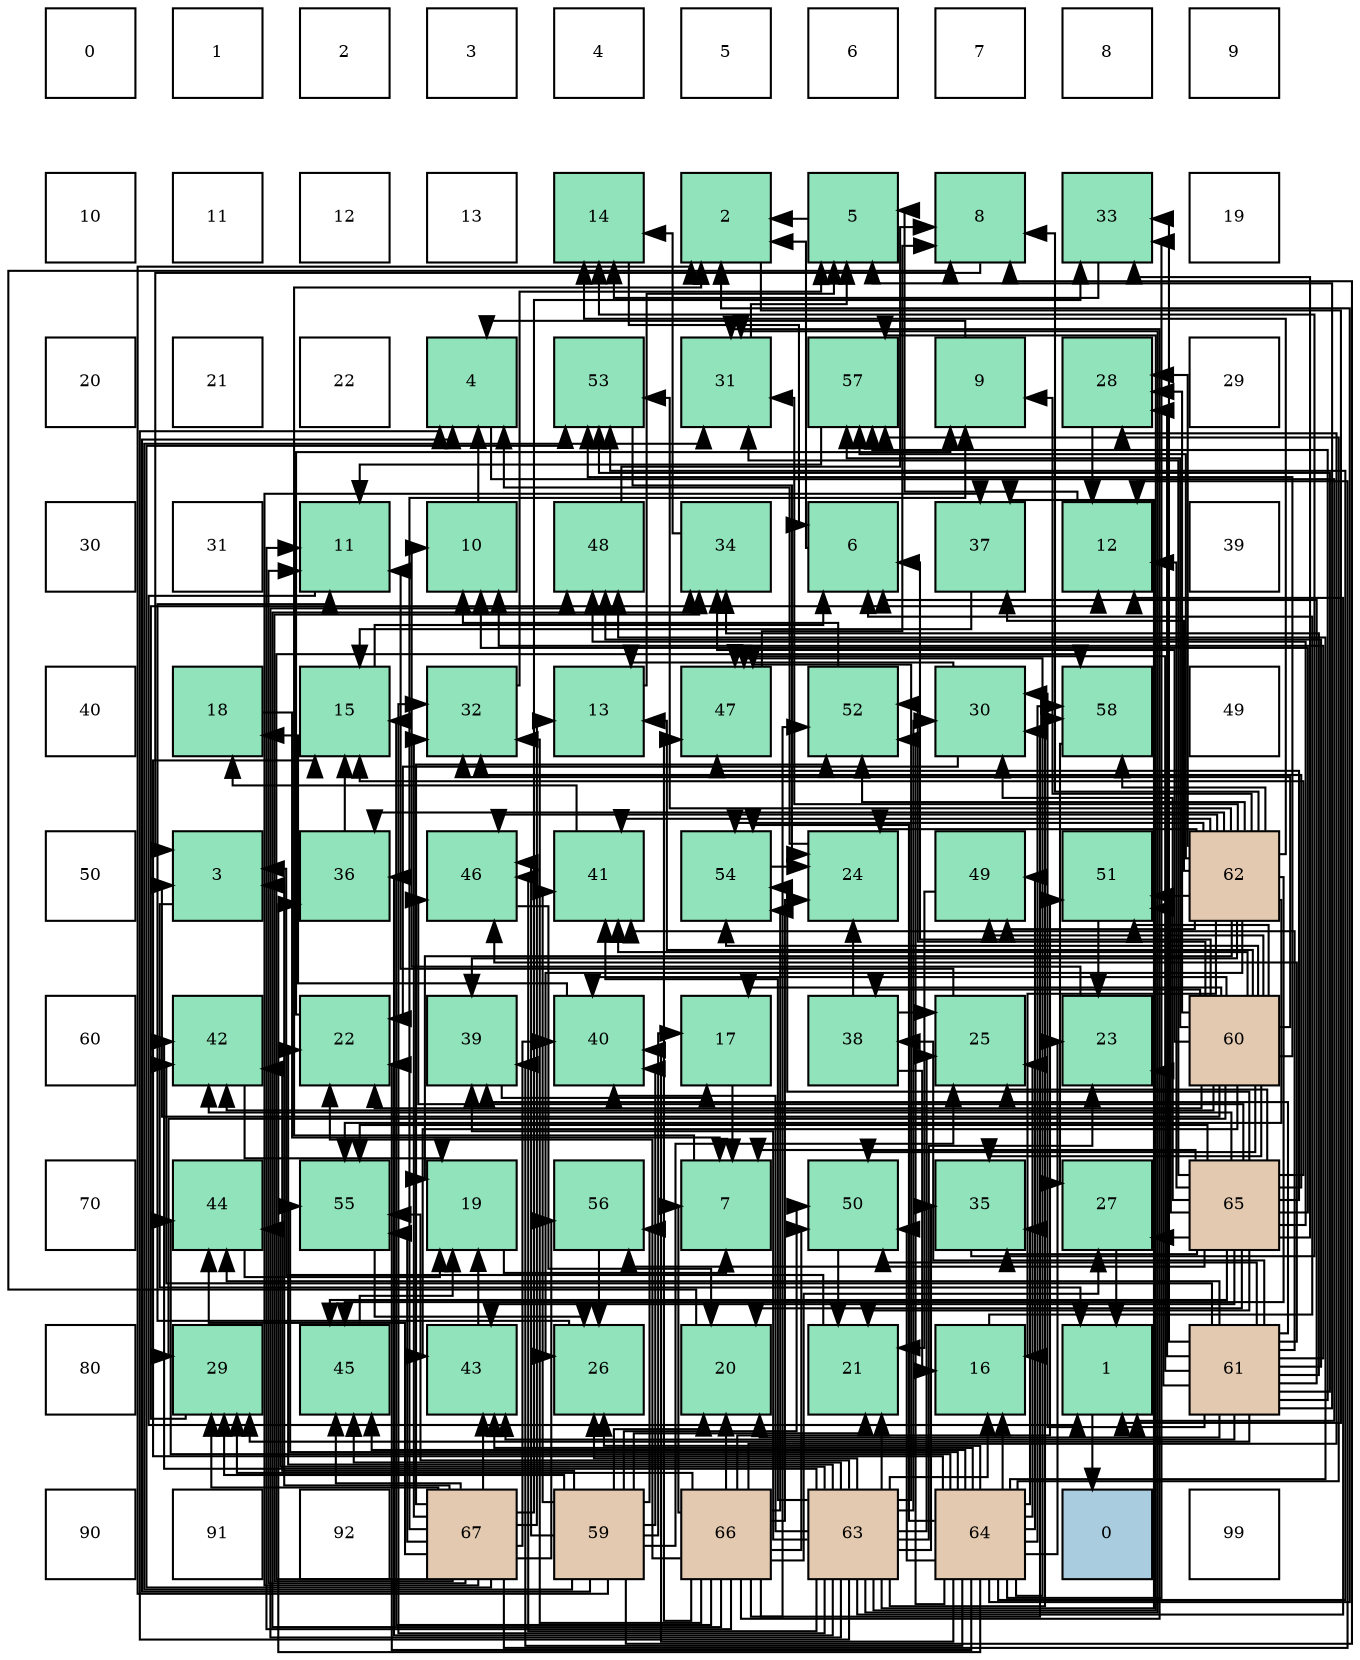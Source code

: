 digraph layout{
 rankdir=TB;
 splines=ortho;
 node [style=filled shape=square fixedsize=true width=0.6];
0[label="0", fontsize=8, fillcolor="#ffffff"];
1[label="1", fontsize=8, fillcolor="#ffffff"];
2[label="2", fontsize=8, fillcolor="#ffffff"];
3[label="3", fontsize=8, fillcolor="#ffffff"];
4[label="4", fontsize=8, fillcolor="#ffffff"];
5[label="5", fontsize=8, fillcolor="#ffffff"];
6[label="6", fontsize=8, fillcolor="#ffffff"];
7[label="7", fontsize=8, fillcolor="#ffffff"];
8[label="8", fontsize=8, fillcolor="#ffffff"];
9[label="9", fontsize=8, fillcolor="#ffffff"];
10[label="10", fontsize=8, fillcolor="#ffffff"];
11[label="11", fontsize=8, fillcolor="#ffffff"];
12[label="12", fontsize=8, fillcolor="#ffffff"];
13[label="13", fontsize=8, fillcolor="#ffffff"];
14[label="14", fontsize=8, fillcolor="#91e3bb"];
15[label="2", fontsize=8, fillcolor="#91e3bb"];
16[label="5", fontsize=8, fillcolor="#91e3bb"];
17[label="8", fontsize=8, fillcolor="#91e3bb"];
18[label="33", fontsize=8, fillcolor="#91e3bb"];
19[label="19", fontsize=8, fillcolor="#ffffff"];
20[label="20", fontsize=8, fillcolor="#ffffff"];
21[label="21", fontsize=8, fillcolor="#ffffff"];
22[label="22", fontsize=8, fillcolor="#ffffff"];
23[label="4", fontsize=8, fillcolor="#91e3bb"];
24[label="53", fontsize=8, fillcolor="#91e3bb"];
25[label="31", fontsize=8, fillcolor="#91e3bb"];
26[label="57", fontsize=8, fillcolor="#91e3bb"];
27[label="9", fontsize=8, fillcolor="#91e3bb"];
28[label="28", fontsize=8, fillcolor="#91e3bb"];
29[label="29", fontsize=8, fillcolor="#ffffff"];
30[label="30", fontsize=8, fillcolor="#ffffff"];
31[label="31", fontsize=8, fillcolor="#ffffff"];
32[label="11", fontsize=8, fillcolor="#91e3bb"];
33[label="10", fontsize=8, fillcolor="#91e3bb"];
34[label="48", fontsize=8, fillcolor="#91e3bb"];
35[label="34", fontsize=8, fillcolor="#91e3bb"];
36[label="6", fontsize=8, fillcolor="#91e3bb"];
37[label="37", fontsize=8, fillcolor="#91e3bb"];
38[label="12", fontsize=8, fillcolor="#91e3bb"];
39[label="39", fontsize=8, fillcolor="#ffffff"];
40[label="40", fontsize=8, fillcolor="#ffffff"];
41[label="18", fontsize=8, fillcolor="#91e3bb"];
42[label="15", fontsize=8, fillcolor="#91e3bb"];
43[label="32", fontsize=8, fillcolor="#91e3bb"];
44[label="13", fontsize=8, fillcolor="#91e3bb"];
45[label="47", fontsize=8, fillcolor="#91e3bb"];
46[label="52", fontsize=8, fillcolor="#91e3bb"];
47[label="30", fontsize=8, fillcolor="#91e3bb"];
48[label="58", fontsize=8, fillcolor="#91e3bb"];
49[label="49", fontsize=8, fillcolor="#ffffff"];
50[label="50", fontsize=8, fillcolor="#ffffff"];
51[label="3", fontsize=8, fillcolor="#91e3bb"];
52[label="36", fontsize=8, fillcolor="#91e3bb"];
53[label="46", fontsize=8, fillcolor="#91e3bb"];
54[label="41", fontsize=8, fillcolor="#91e3bb"];
55[label="54", fontsize=8, fillcolor="#91e3bb"];
56[label="24", fontsize=8, fillcolor="#91e3bb"];
57[label="49", fontsize=8, fillcolor="#91e3bb"];
58[label="51", fontsize=8, fillcolor="#91e3bb"];
59[label="62", fontsize=8, fillcolor="#e3c9af"];
60[label="60", fontsize=8, fillcolor="#ffffff"];
61[label="42", fontsize=8, fillcolor="#91e3bb"];
62[label="22", fontsize=8, fillcolor="#91e3bb"];
63[label="39", fontsize=8, fillcolor="#91e3bb"];
64[label="40", fontsize=8, fillcolor="#91e3bb"];
65[label="17", fontsize=8, fillcolor="#91e3bb"];
66[label="38", fontsize=8, fillcolor="#91e3bb"];
67[label="25", fontsize=8, fillcolor="#91e3bb"];
68[label="23", fontsize=8, fillcolor="#91e3bb"];
69[label="60", fontsize=8, fillcolor="#e3c9af"];
70[label="70", fontsize=8, fillcolor="#ffffff"];
71[label="44", fontsize=8, fillcolor="#91e3bb"];
72[label="55", fontsize=8, fillcolor="#91e3bb"];
73[label="19", fontsize=8, fillcolor="#91e3bb"];
74[label="56", fontsize=8, fillcolor="#91e3bb"];
75[label="7", fontsize=8, fillcolor="#91e3bb"];
76[label="50", fontsize=8, fillcolor="#91e3bb"];
77[label="35", fontsize=8, fillcolor="#91e3bb"];
78[label="27", fontsize=8, fillcolor="#91e3bb"];
79[label="65", fontsize=8, fillcolor="#e3c9af"];
80[label="80", fontsize=8, fillcolor="#ffffff"];
81[label="29", fontsize=8, fillcolor="#91e3bb"];
82[label="45", fontsize=8, fillcolor="#91e3bb"];
83[label="43", fontsize=8, fillcolor="#91e3bb"];
84[label="26", fontsize=8, fillcolor="#91e3bb"];
85[label="20", fontsize=8, fillcolor="#91e3bb"];
86[label="21", fontsize=8, fillcolor="#91e3bb"];
87[label="16", fontsize=8, fillcolor="#91e3bb"];
88[label="1", fontsize=8, fillcolor="#91e3bb"];
89[label="61", fontsize=8, fillcolor="#e3c9af"];
90[label="90", fontsize=8, fillcolor="#ffffff"];
91[label="91", fontsize=8, fillcolor="#ffffff"];
92[label="92", fontsize=8, fillcolor="#ffffff"];
93[label="67", fontsize=8, fillcolor="#e3c9af"];
94[label="59", fontsize=8, fillcolor="#e3c9af"];
95[label="66", fontsize=8, fillcolor="#e3c9af"];
96[label="63", fontsize=8, fillcolor="#e3c9af"];
97[label="64", fontsize=8, fillcolor="#e3c9af"];
98[label="0", fontsize=8, fillcolor="#a9ccde"];
99[label="99", fontsize=8, fillcolor="#ffffff"];
edge [constraint=false, style=vis];88 -> 98;
15 -> 88;
51 -> 88;
23 -> 88;
16 -> 15;
36 -> 15;
75 -> 15;
17 -> 51;
27 -> 23;
33 -> 23;
32 -> 88;
38 -> 16;
44 -> 16;
14 -> 36;
42 -> 36;
87 -> 36;
65 -> 75;
41 -> 75;
73 -> 75;
85 -> 17;
86 -> 51;
62 -> 27;
68 -> 33;
56 -> 23;
67 -> 32;
84 -> 32;
78 -> 88;
28 -> 38;
81 -> 38;
47 -> 44;
47 -> 62;
25 -> 16;
43 -> 16;
18 -> 14;
35 -> 14;
77 -> 14;
52 -> 42;
37 -> 42;
66 -> 87;
66 -> 56;
66 -> 67;
63 -> 65;
64 -> 41;
54 -> 41;
61 -> 73;
83 -> 73;
71 -> 73;
82 -> 73;
53 -> 85;
45 -> 17;
34 -> 17;
57 -> 86;
76 -> 86;
58 -> 68;
46 -> 33;
24 -> 56;
55 -> 56;
72 -> 84;
74 -> 84;
26 -> 32;
48 -> 78;
94 -> 15;
94 -> 23;
94 -> 17;
94 -> 65;
94 -> 85;
94 -> 86;
94 -> 67;
94 -> 81;
94 -> 25;
94 -> 64;
94 -> 54;
94 -> 61;
94 -> 53;
94 -> 76;
94 -> 74;
69 -> 51;
69 -> 36;
69 -> 44;
69 -> 65;
69 -> 62;
69 -> 28;
69 -> 81;
69 -> 43;
69 -> 35;
69 -> 77;
69 -> 66;
69 -> 64;
69 -> 54;
69 -> 61;
69 -> 83;
69 -> 57;
69 -> 76;
69 -> 58;
69 -> 46;
69 -> 24;
69 -> 55;
69 -> 26;
89 -> 16;
89 -> 36;
89 -> 33;
89 -> 85;
89 -> 68;
89 -> 28;
89 -> 81;
89 -> 47;
89 -> 18;
89 -> 35;
89 -> 66;
89 -> 63;
89 -> 54;
89 -> 61;
89 -> 83;
89 -> 71;
89 -> 53;
89 -> 45;
89 -> 34;
89 -> 76;
89 -> 24;
89 -> 26;
59 -> 17;
59 -> 27;
59 -> 14;
59 -> 87;
59 -> 73;
59 -> 56;
59 -> 84;
59 -> 28;
59 -> 25;
59 -> 52;
59 -> 37;
59 -> 63;
59 -> 54;
59 -> 82;
59 -> 53;
59 -> 57;
59 -> 58;
59 -> 46;
59 -> 24;
59 -> 55;
59 -> 72;
59 -> 26;
59 -> 48;
96 -> 23;
96 -> 38;
96 -> 87;
96 -> 86;
96 -> 62;
96 -> 68;
96 -> 67;
96 -> 84;
96 -> 47;
96 -> 25;
96 -> 43;
96 -> 77;
96 -> 52;
96 -> 37;
96 -> 63;
96 -> 64;
96 -> 54;
96 -> 61;
96 -> 71;
96 -> 82;
96 -> 53;
96 -> 45;
96 -> 34;
96 -> 72;
96 -> 26;
96 -> 48;
97 -> 15;
97 -> 42;
97 -> 87;
97 -> 62;
97 -> 68;
97 -> 67;
97 -> 84;
97 -> 18;
97 -> 77;
97 -> 52;
97 -> 63;
97 -> 64;
97 -> 83;
97 -> 71;
97 -> 82;
97 -> 45;
97 -> 34;
97 -> 57;
97 -> 76;
97 -> 46;
97 -> 24;
97 -> 55;
97 -> 72;
97 -> 26;
97 -> 48;
79 -> 75;
79 -> 33;
79 -> 38;
79 -> 42;
79 -> 85;
79 -> 86;
79 -> 67;
79 -> 78;
79 -> 47;
79 -> 25;
79 -> 43;
79 -> 18;
79 -> 77;
79 -> 61;
79 -> 83;
79 -> 82;
79 -> 53;
79 -> 45;
79 -> 34;
79 -> 58;
79 -> 55;
79 -> 72;
79 -> 74;
95 -> 75;
95 -> 32;
95 -> 42;
95 -> 85;
95 -> 62;
95 -> 56;
95 -> 78;
95 -> 28;
95 -> 81;
95 -> 47;
95 -> 25;
95 -> 43;
95 -> 35;
95 -> 45;
95 -> 76;
95 -> 58;
95 -> 46;
95 -> 55;
93 -> 51;
93 -> 27;
93 -> 32;
93 -> 38;
93 -> 44;
93 -> 81;
93 -> 43;
93 -> 18;
93 -> 35;
93 -> 37;
93 -> 64;
93 -> 83;
93 -> 71;
93 -> 82;
93 -> 46;
93 -> 24;
93 -> 72;
93 -> 74;
93 -> 48;
edge [constraint=true, style=invis];
0 -> 10 -> 20 -> 30 -> 40 -> 50 -> 60 -> 70 -> 80 -> 90;
1 -> 11 -> 21 -> 31 -> 41 -> 51 -> 61 -> 71 -> 81 -> 91;
2 -> 12 -> 22 -> 32 -> 42 -> 52 -> 62 -> 72 -> 82 -> 92;
3 -> 13 -> 23 -> 33 -> 43 -> 53 -> 63 -> 73 -> 83 -> 93;
4 -> 14 -> 24 -> 34 -> 44 -> 54 -> 64 -> 74 -> 84 -> 94;
5 -> 15 -> 25 -> 35 -> 45 -> 55 -> 65 -> 75 -> 85 -> 95;
6 -> 16 -> 26 -> 36 -> 46 -> 56 -> 66 -> 76 -> 86 -> 96;
7 -> 17 -> 27 -> 37 -> 47 -> 57 -> 67 -> 77 -> 87 -> 97;
8 -> 18 -> 28 -> 38 -> 48 -> 58 -> 68 -> 78 -> 88 -> 98;
9 -> 19 -> 29 -> 39 -> 49 -> 59 -> 69 -> 79 -> 89 -> 99;
rank = same {0 -> 1 -> 2 -> 3 -> 4 -> 5 -> 6 -> 7 -> 8 -> 9};
rank = same {10 -> 11 -> 12 -> 13 -> 14 -> 15 -> 16 -> 17 -> 18 -> 19};
rank = same {20 -> 21 -> 22 -> 23 -> 24 -> 25 -> 26 -> 27 -> 28 -> 29};
rank = same {30 -> 31 -> 32 -> 33 -> 34 -> 35 -> 36 -> 37 -> 38 -> 39};
rank = same {40 -> 41 -> 42 -> 43 -> 44 -> 45 -> 46 -> 47 -> 48 -> 49};
rank = same {50 -> 51 -> 52 -> 53 -> 54 -> 55 -> 56 -> 57 -> 58 -> 59};
rank = same {60 -> 61 -> 62 -> 63 -> 64 -> 65 -> 66 -> 67 -> 68 -> 69};
rank = same {70 -> 71 -> 72 -> 73 -> 74 -> 75 -> 76 -> 77 -> 78 -> 79};
rank = same {80 -> 81 -> 82 -> 83 -> 84 -> 85 -> 86 -> 87 -> 88 -> 89};
rank = same {90 -> 91 -> 92 -> 93 -> 94 -> 95 -> 96 -> 97 -> 98 -> 99};
}